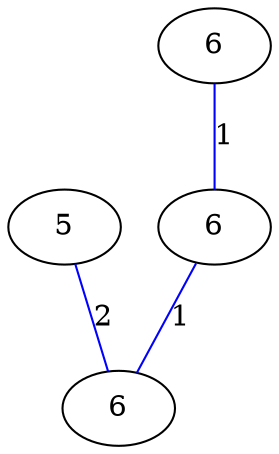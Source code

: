 graph G {
	0 [label="5"];
	1 [label="6"];
	2 [label="6"];
	3 [label="6"];
	0 -- 3 [label="2", color=blue];
	1 -- 2 [label="1", color=blue];
	2 -- 3 [label="1", color=blue];
}